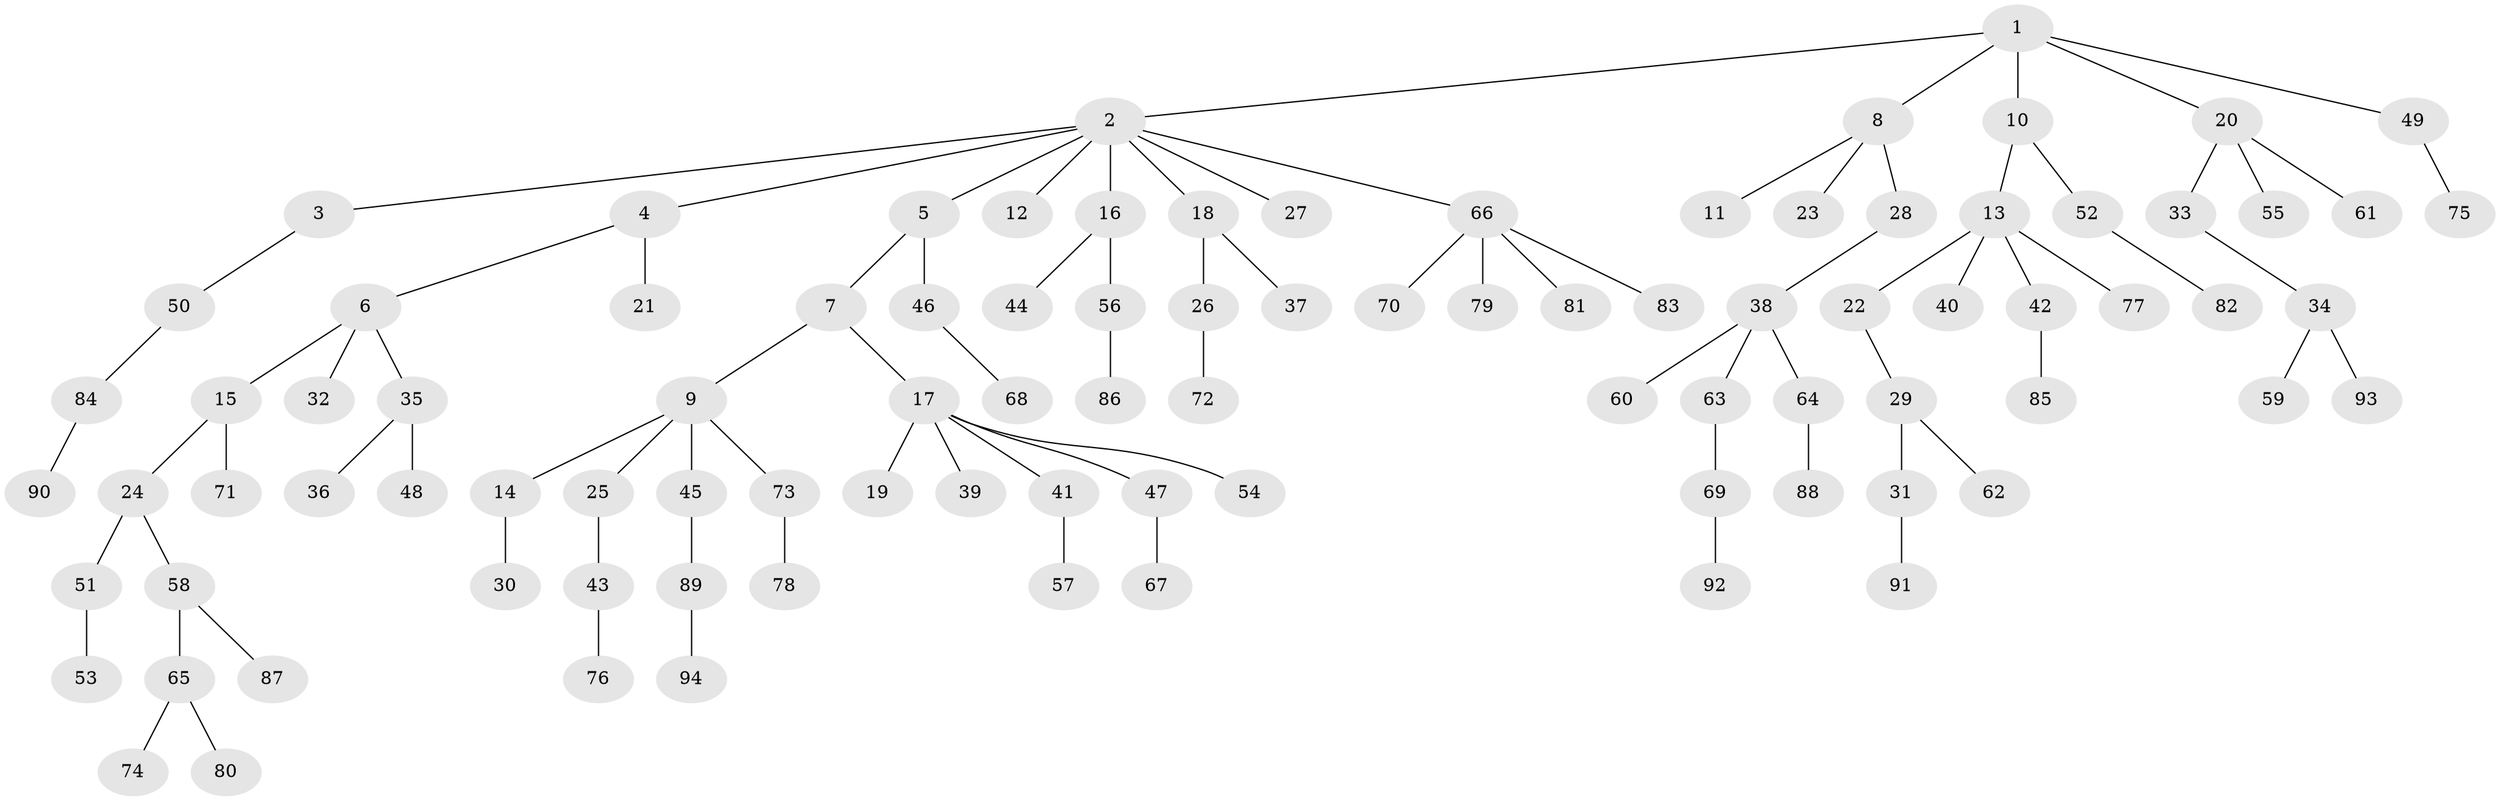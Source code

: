 // coarse degree distribution, {5: 0.04477611940298507, 10: 0.014925373134328358, 2: 0.1791044776119403, 3: 0.1044776119402985, 7: 0.014925373134328358, 1: 0.582089552238806, 4: 0.05970149253731343}
// Generated by graph-tools (version 1.1) at 2025/24/03/03/25 07:24:06]
// undirected, 94 vertices, 93 edges
graph export_dot {
graph [start="1"]
  node [color=gray90,style=filled];
  1;
  2;
  3;
  4;
  5;
  6;
  7;
  8;
  9;
  10;
  11;
  12;
  13;
  14;
  15;
  16;
  17;
  18;
  19;
  20;
  21;
  22;
  23;
  24;
  25;
  26;
  27;
  28;
  29;
  30;
  31;
  32;
  33;
  34;
  35;
  36;
  37;
  38;
  39;
  40;
  41;
  42;
  43;
  44;
  45;
  46;
  47;
  48;
  49;
  50;
  51;
  52;
  53;
  54;
  55;
  56;
  57;
  58;
  59;
  60;
  61;
  62;
  63;
  64;
  65;
  66;
  67;
  68;
  69;
  70;
  71;
  72;
  73;
  74;
  75;
  76;
  77;
  78;
  79;
  80;
  81;
  82;
  83;
  84;
  85;
  86;
  87;
  88;
  89;
  90;
  91;
  92;
  93;
  94;
  1 -- 2;
  1 -- 8;
  1 -- 10;
  1 -- 20;
  1 -- 49;
  2 -- 3;
  2 -- 4;
  2 -- 5;
  2 -- 12;
  2 -- 16;
  2 -- 18;
  2 -- 27;
  2 -- 66;
  3 -- 50;
  4 -- 6;
  4 -- 21;
  5 -- 7;
  5 -- 46;
  6 -- 15;
  6 -- 32;
  6 -- 35;
  7 -- 9;
  7 -- 17;
  8 -- 11;
  8 -- 23;
  8 -- 28;
  9 -- 14;
  9 -- 25;
  9 -- 45;
  9 -- 73;
  10 -- 13;
  10 -- 52;
  13 -- 22;
  13 -- 40;
  13 -- 42;
  13 -- 77;
  14 -- 30;
  15 -- 24;
  15 -- 71;
  16 -- 44;
  16 -- 56;
  17 -- 19;
  17 -- 39;
  17 -- 41;
  17 -- 47;
  17 -- 54;
  18 -- 26;
  18 -- 37;
  20 -- 33;
  20 -- 55;
  20 -- 61;
  22 -- 29;
  24 -- 51;
  24 -- 58;
  25 -- 43;
  26 -- 72;
  28 -- 38;
  29 -- 31;
  29 -- 62;
  31 -- 91;
  33 -- 34;
  34 -- 59;
  34 -- 93;
  35 -- 36;
  35 -- 48;
  38 -- 60;
  38 -- 63;
  38 -- 64;
  41 -- 57;
  42 -- 85;
  43 -- 76;
  45 -- 89;
  46 -- 68;
  47 -- 67;
  49 -- 75;
  50 -- 84;
  51 -- 53;
  52 -- 82;
  56 -- 86;
  58 -- 65;
  58 -- 87;
  63 -- 69;
  64 -- 88;
  65 -- 74;
  65 -- 80;
  66 -- 70;
  66 -- 79;
  66 -- 81;
  66 -- 83;
  69 -- 92;
  73 -- 78;
  84 -- 90;
  89 -- 94;
}
